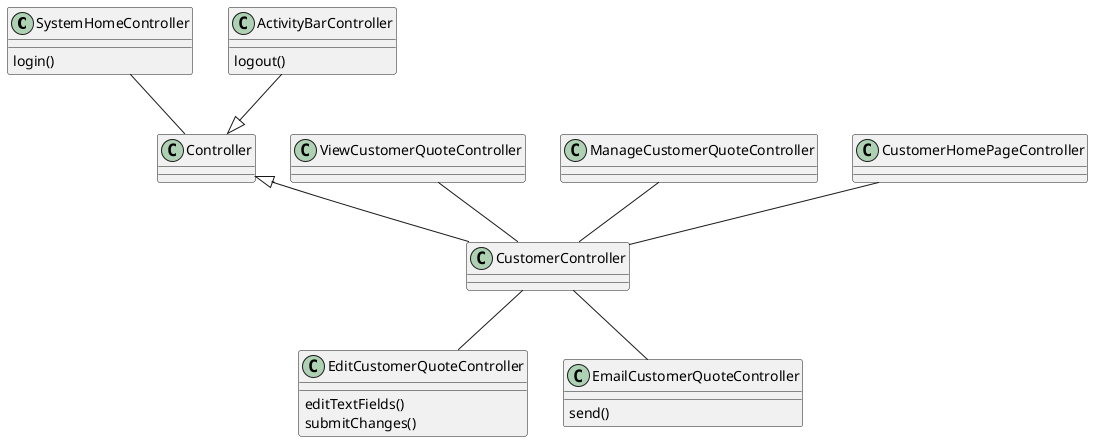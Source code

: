 @startuml

class SystemHomeController {
    login()
}
class Controller
class ActivityBarController {
    logout()
}
class EditCustomerQuoteController {
    editTextFields()
    submitChanges()
}
class EmailCustomerQuoteController {
    send()
}



Controller <|-- CustomerController
SystemHomeController -- Controller
ActivityBarController --|> Controller



ViewCustomerQuoteController -- CustomerController
ManageCustomerQuoteController -- CustomerController
CustomerHomePageController -- CustomerController
CustomerController -- EditCustomerQuoteController
CustomerController -- EmailCustomerQuoteController



@enduml